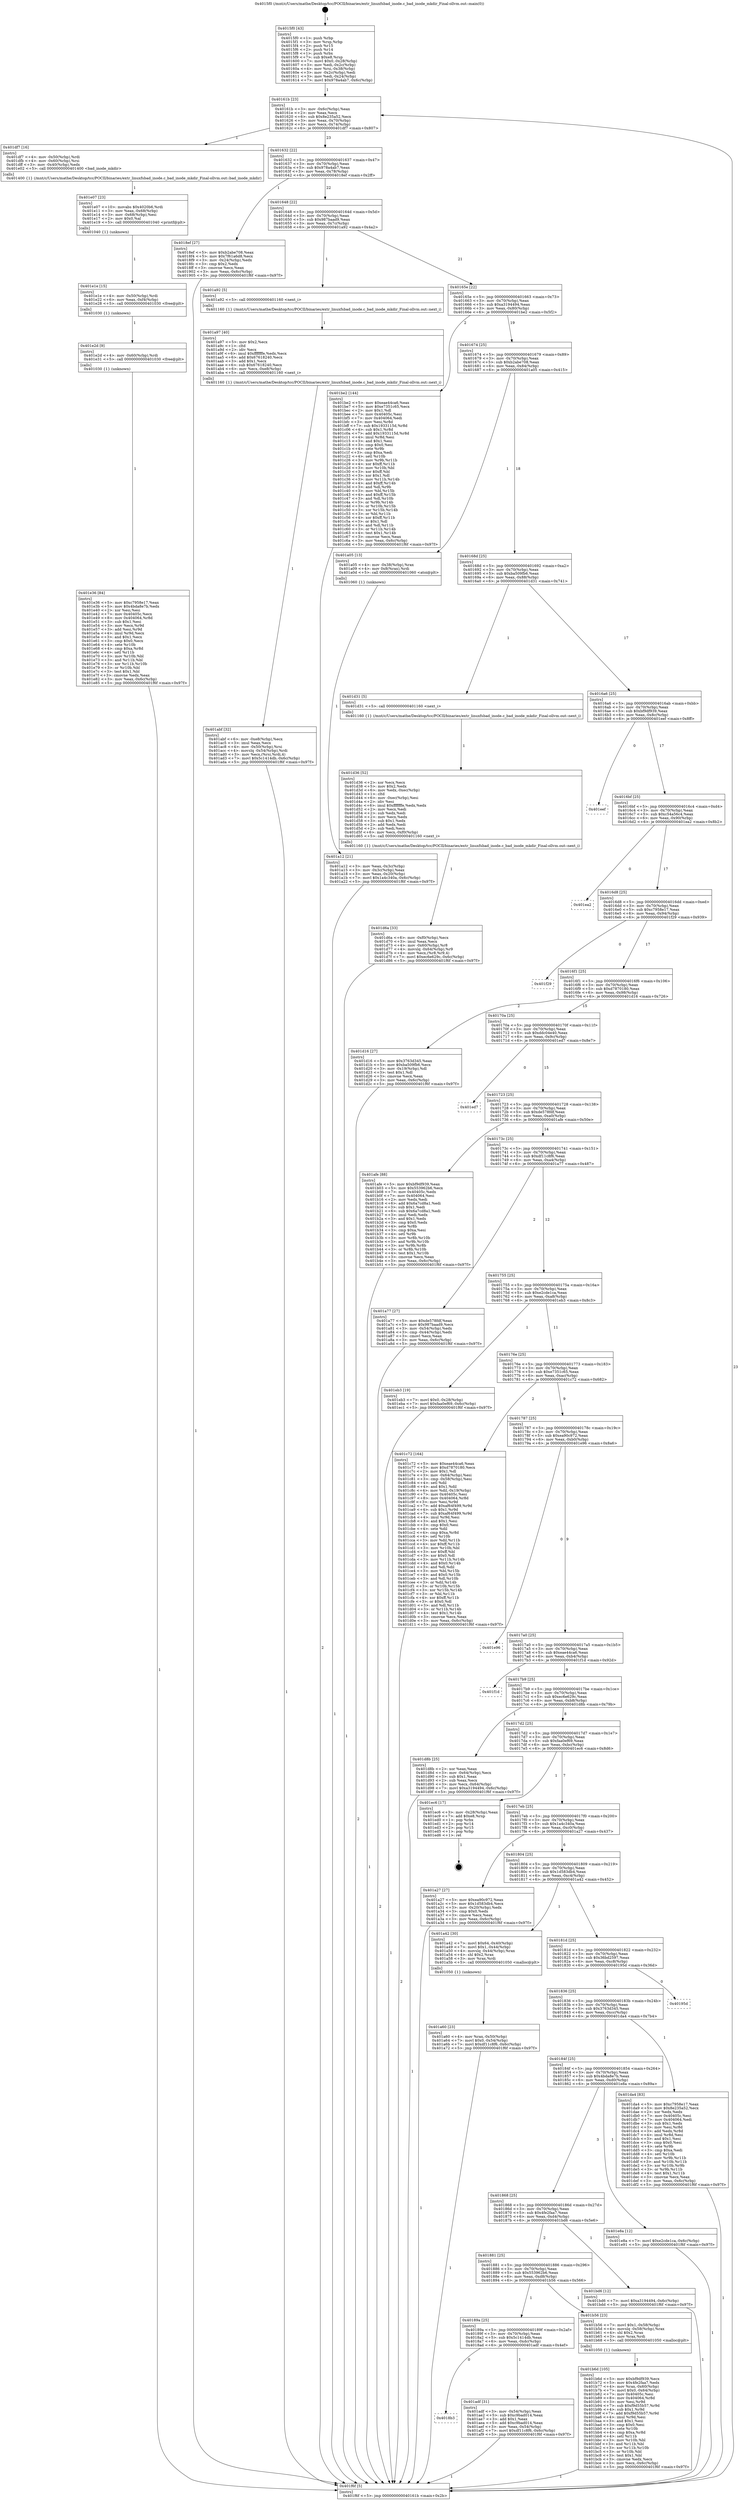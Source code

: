 digraph "0x4015f0" {
  label = "0x4015f0 (/mnt/c/Users/mathe/Desktop/tcc/POCII/binaries/extr_linuxfsbad_inode.c_bad_inode_mkdir_Final-ollvm.out::main(0))"
  labelloc = "t"
  node[shape=record]

  Entry [label="",width=0.3,height=0.3,shape=circle,fillcolor=black,style=filled]
  "0x40161b" [label="{
     0x40161b [23]\l
     | [instrs]\l
     &nbsp;&nbsp;0x40161b \<+3\>: mov -0x6c(%rbp),%eax\l
     &nbsp;&nbsp;0x40161e \<+2\>: mov %eax,%ecx\l
     &nbsp;&nbsp;0x401620 \<+6\>: sub $0x8e235a52,%ecx\l
     &nbsp;&nbsp;0x401626 \<+3\>: mov %eax,-0x70(%rbp)\l
     &nbsp;&nbsp;0x401629 \<+3\>: mov %ecx,-0x74(%rbp)\l
     &nbsp;&nbsp;0x40162c \<+6\>: je 0000000000401df7 \<main+0x807\>\l
  }"]
  "0x401df7" [label="{
     0x401df7 [16]\l
     | [instrs]\l
     &nbsp;&nbsp;0x401df7 \<+4\>: mov -0x50(%rbp),%rdi\l
     &nbsp;&nbsp;0x401dfb \<+4\>: mov -0x60(%rbp),%rsi\l
     &nbsp;&nbsp;0x401dff \<+3\>: mov -0x40(%rbp),%edx\l
     &nbsp;&nbsp;0x401e02 \<+5\>: call 0000000000401400 \<bad_inode_mkdir\>\l
     | [calls]\l
     &nbsp;&nbsp;0x401400 \{1\} (/mnt/c/Users/mathe/Desktop/tcc/POCII/binaries/extr_linuxfsbad_inode.c_bad_inode_mkdir_Final-ollvm.out::bad_inode_mkdir)\l
  }"]
  "0x401632" [label="{
     0x401632 [22]\l
     | [instrs]\l
     &nbsp;&nbsp;0x401632 \<+5\>: jmp 0000000000401637 \<main+0x47\>\l
     &nbsp;&nbsp;0x401637 \<+3\>: mov -0x70(%rbp),%eax\l
     &nbsp;&nbsp;0x40163a \<+5\>: sub $0x978a4ab7,%eax\l
     &nbsp;&nbsp;0x40163f \<+3\>: mov %eax,-0x78(%rbp)\l
     &nbsp;&nbsp;0x401642 \<+6\>: je 00000000004018ef \<main+0x2ff\>\l
  }"]
  Exit [label="",width=0.3,height=0.3,shape=circle,fillcolor=black,style=filled,peripheries=2]
  "0x4018ef" [label="{
     0x4018ef [27]\l
     | [instrs]\l
     &nbsp;&nbsp;0x4018ef \<+5\>: mov $0xb2abe708,%eax\l
     &nbsp;&nbsp;0x4018f4 \<+5\>: mov $0x7f61a6d8,%ecx\l
     &nbsp;&nbsp;0x4018f9 \<+3\>: mov -0x24(%rbp),%edx\l
     &nbsp;&nbsp;0x4018fc \<+3\>: cmp $0x2,%edx\l
     &nbsp;&nbsp;0x4018ff \<+3\>: cmovne %ecx,%eax\l
     &nbsp;&nbsp;0x401902 \<+3\>: mov %eax,-0x6c(%rbp)\l
     &nbsp;&nbsp;0x401905 \<+5\>: jmp 0000000000401f6f \<main+0x97f\>\l
  }"]
  "0x401648" [label="{
     0x401648 [22]\l
     | [instrs]\l
     &nbsp;&nbsp;0x401648 \<+5\>: jmp 000000000040164d \<main+0x5d\>\l
     &nbsp;&nbsp;0x40164d \<+3\>: mov -0x70(%rbp),%eax\l
     &nbsp;&nbsp;0x401650 \<+5\>: sub $0x987baad9,%eax\l
     &nbsp;&nbsp;0x401655 \<+3\>: mov %eax,-0x7c(%rbp)\l
     &nbsp;&nbsp;0x401658 \<+6\>: je 0000000000401a92 \<main+0x4a2\>\l
  }"]
  "0x401f6f" [label="{
     0x401f6f [5]\l
     | [instrs]\l
     &nbsp;&nbsp;0x401f6f \<+5\>: jmp 000000000040161b \<main+0x2b\>\l
  }"]
  "0x4015f0" [label="{
     0x4015f0 [43]\l
     | [instrs]\l
     &nbsp;&nbsp;0x4015f0 \<+1\>: push %rbp\l
     &nbsp;&nbsp;0x4015f1 \<+3\>: mov %rsp,%rbp\l
     &nbsp;&nbsp;0x4015f4 \<+2\>: push %r15\l
     &nbsp;&nbsp;0x4015f6 \<+2\>: push %r14\l
     &nbsp;&nbsp;0x4015f8 \<+1\>: push %rbx\l
     &nbsp;&nbsp;0x4015f9 \<+7\>: sub $0xe8,%rsp\l
     &nbsp;&nbsp;0x401600 \<+7\>: movl $0x0,-0x28(%rbp)\l
     &nbsp;&nbsp;0x401607 \<+3\>: mov %edi,-0x2c(%rbp)\l
     &nbsp;&nbsp;0x40160a \<+4\>: mov %rsi,-0x38(%rbp)\l
     &nbsp;&nbsp;0x40160e \<+3\>: mov -0x2c(%rbp),%edi\l
     &nbsp;&nbsp;0x401611 \<+3\>: mov %edi,-0x24(%rbp)\l
     &nbsp;&nbsp;0x401614 \<+7\>: movl $0x978a4ab7,-0x6c(%rbp)\l
  }"]
  "0x401e36" [label="{
     0x401e36 [84]\l
     | [instrs]\l
     &nbsp;&nbsp;0x401e36 \<+5\>: mov $0xc7958e17,%eax\l
     &nbsp;&nbsp;0x401e3b \<+5\>: mov $0x4bda8e7b,%edx\l
     &nbsp;&nbsp;0x401e40 \<+2\>: xor %esi,%esi\l
     &nbsp;&nbsp;0x401e42 \<+7\>: mov 0x40405c,%ecx\l
     &nbsp;&nbsp;0x401e49 \<+8\>: mov 0x404064,%r8d\l
     &nbsp;&nbsp;0x401e51 \<+3\>: sub $0x1,%esi\l
     &nbsp;&nbsp;0x401e54 \<+3\>: mov %ecx,%r9d\l
     &nbsp;&nbsp;0x401e57 \<+3\>: add %esi,%r9d\l
     &nbsp;&nbsp;0x401e5a \<+4\>: imul %r9d,%ecx\l
     &nbsp;&nbsp;0x401e5e \<+3\>: and $0x1,%ecx\l
     &nbsp;&nbsp;0x401e61 \<+3\>: cmp $0x0,%ecx\l
     &nbsp;&nbsp;0x401e64 \<+4\>: sete %r10b\l
     &nbsp;&nbsp;0x401e68 \<+4\>: cmp $0xa,%r8d\l
     &nbsp;&nbsp;0x401e6c \<+4\>: setl %r11b\l
     &nbsp;&nbsp;0x401e70 \<+3\>: mov %r10b,%bl\l
     &nbsp;&nbsp;0x401e73 \<+3\>: and %r11b,%bl\l
     &nbsp;&nbsp;0x401e76 \<+3\>: xor %r11b,%r10b\l
     &nbsp;&nbsp;0x401e79 \<+3\>: or %r10b,%bl\l
     &nbsp;&nbsp;0x401e7c \<+3\>: test $0x1,%bl\l
     &nbsp;&nbsp;0x401e7f \<+3\>: cmovne %edx,%eax\l
     &nbsp;&nbsp;0x401e82 \<+3\>: mov %eax,-0x6c(%rbp)\l
     &nbsp;&nbsp;0x401e85 \<+5\>: jmp 0000000000401f6f \<main+0x97f\>\l
  }"]
  "0x401a92" [label="{
     0x401a92 [5]\l
     | [instrs]\l
     &nbsp;&nbsp;0x401a92 \<+5\>: call 0000000000401160 \<next_i\>\l
     | [calls]\l
     &nbsp;&nbsp;0x401160 \{1\} (/mnt/c/Users/mathe/Desktop/tcc/POCII/binaries/extr_linuxfsbad_inode.c_bad_inode_mkdir_Final-ollvm.out::next_i)\l
  }"]
  "0x40165e" [label="{
     0x40165e [22]\l
     | [instrs]\l
     &nbsp;&nbsp;0x40165e \<+5\>: jmp 0000000000401663 \<main+0x73\>\l
     &nbsp;&nbsp;0x401663 \<+3\>: mov -0x70(%rbp),%eax\l
     &nbsp;&nbsp;0x401666 \<+5\>: sub $0xa3194494,%eax\l
     &nbsp;&nbsp;0x40166b \<+3\>: mov %eax,-0x80(%rbp)\l
     &nbsp;&nbsp;0x40166e \<+6\>: je 0000000000401be2 \<main+0x5f2\>\l
  }"]
  "0x401e2d" [label="{
     0x401e2d [9]\l
     | [instrs]\l
     &nbsp;&nbsp;0x401e2d \<+4\>: mov -0x60(%rbp),%rdi\l
     &nbsp;&nbsp;0x401e31 \<+5\>: call 0000000000401030 \<free@plt\>\l
     | [calls]\l
     &nbsp;&nbsp;0x401030 \{1\} (unknown)\l
  }"]
  "0x401be2" [label="{
     0x401be2 [144]\l
     | [instrs]\l
     &nbsp;&nbsp;0x401be2 \<+5\>: mov $0xeae44ca6,%eax\l
     &nbsp;&nbsp;0x401be7 \<+5\>: mov $0xe7351c65,%ecx\l
     &nbsp;&nbsp;0x401bec \<+2\>: mov $0x1,%dl\l
     &nbsp;&nbsp;0x401bee \<+7\>: mov 0x40405c,%esi\l
     &nbsp;&nbsp;0x401bf5 \<+7\>: mov 0x404064,%edi\l
     &nbsp;&nbsp;0x401bfc \<+3\>: mov %esi,%r8d\l
     &nbsp;&nbsp;0x401bff \<+7\>: sub $0x1933115d,%r8d\l
     &nbsp;&nbsp;0x401c06 \<+4\>: sub $0x1,%r8d\l
     &nbsp;&nbsp;0x401c0a \<+7\>: add $0x1933115d,%r8d\l
     &nbsp;&nbsp;0x401c11 \<+4\>: imul %r8d,%esi\l
     &nbsp;&nbsp;0x401c15 \<+3\>: and $0x1,%esi\l
     &nbsp;&nbsp;0x401c18 \<+3\>: cmp $0x0,%esi\l
     &nbsp;&nbsp;0x401c1b \<+4\>: sete %r9b\l
     &nbsp;&nbsp;0x401c1f \<+3\>: cmp $0xa,%edi\l
     &nbsp;&nbsp;0x401c22 \<+4\>: setl %r10b\l
     &nbsp;&nbsp;0x401c26 \<+3\>: mov %r9b,%r11b\l
     &nbsp;&nbsp;0x401c29 \<+4\>: xor $0xff,%r11b\l
     &nbsp;&nbsp;0x401c2d \<+3\>: mov %r10b,%bl\l
     &nbsp;&nbsp;0x401c30 \<+3\>: xor $0xff,%bl\l
     &nbsp;&nbsp;0x401c33 \<+3\>: xor $0x1,%dl\l
     &nbsp;&nbsp;0x401c36 \<+3\>: mov %r11b,%r14b\l
     &nbsp;&nbsp;0x401c39 \<+4\>: and $0xff,%r14b\l
     &nbsp;&nbsp;0x401c3d \<+3\>: and %dl,%r9b\l
     &nbsp;&nbsp;0x401c40 \<+3\>: mov %bl,%r15b\l
     &nbsp;&nbsp;0x401c43 \<+4\>: and $0xff,%r15b\l
     &nbsp;&nbsp;0x401c47 \<+3\>: and %dl,%r10b\l
     &nbsp;&nbsp;0x401c4a \<+3\>: or %r9b,%r14b\l
     &nbsp;&nbsp;0x401c4d \<+3\>: or %r10b,%r15b\l
     &nbsp;&nbsp;0x401c50 \<+3\>: xor %r15b,%r14b\l
     &nbsp;&nbsp;0x401c53 \<+3\>: or %bl,%r11b\l
     &nbsp;&nbsp;0x401c56 \<+4\>: xor $0xff,%r11b\l
     &nbsp;&nbsp;0x401c5a \<+3\>: or $0x1,%dl\l
     &nbsp;&nbsp;0x401c5d \<+3\>: and %dl,%r11b\l
     &nbsp;&nbsp;0x401c60 \<+3\>: or %r11b,%r14b\l
     &nbsp;&nbsp;0x401c63 \<+4\>: test $0x1,%r14b\l
     &nbsp;&nbsp;0x401c67 \<+3\>: cmovne %ecx,%eax\l
     &nbsp;&nbsp;0x401c6a \<+3\>: mov %eax,-0x6c(%rbp)\l
     &nbsp;&nbsp;0x401c6d \<+5\>: jmp 0000000000401f6f \<main+0x97f\>\l
  }"]
  "0x401674" [label="{
     0x401674 [25]\l
     | [instrs]\l
     &nbsp;&nbsp;0x401674 \<+5\>: jmp 0000000000401679 \<main+0x89\>\l
     &nbsp;&nbsp;0x401679 \<+3\>: mov -0x70(%rbp),%eax\l
     &nbsp;&nbsp;0x40167c \<+5\>: sub $0xb2abe708,%eax\l
     &nbsp;&nbsp;0x401681 \<+6\>: mov %eax,-0x84(%rbp)\l
     &nbsp;&nbsp;0x401687 \<+6\>: je 0000000000401a05 \<main+0x415\>\l
  }"]
  "0x401e1e" [label="{
     0x401e1e [15]\l
     | [instrs]\l
     &nbsp;&nbsp;0x401e1e \<+4\>: mov -0x50(%rbp),%rdi\l
     &nbsp;&nbsp;0x401e22 \<+6\>: mov %eax,-0xf4(%rbp)\l
     &nbsp;&nbsp;0x401e28 \<+5\>: call 0000000000401030 \<free@plt\>\l
     | [calls]\l
     &nbsp;&nbsp;0x401030 \{1\} (unknown)\l
  }"]
  "0x401a05" [label="{
     0x401a05 [13]\l
     | [instrs]\l
     &nbsp;&nbsp;0x401a05 \<+4\>: mov -0x38(%rbp),%rax\l
     &nbsp;&nbsp;0x401a09 \<+4\>: mov 0x8(%rax),%rdi\l
     &nbsp;&nbsp;0x401a0d \<+5\>: call 0000000000401060 \<atoi@plt\>\l
     | [calls]\l
     &nbsp;&nbsp;0x401060 \{1\} (unknown)\l
  }"]
  "0x40168d" [label="{
     0x40168d [25]\l
     | [instrs]\l
     &nbsp;&nbsp;0x40168d \<+5\>: jmp 0000000000401692 \<main+0xa2\>\l
     &nbsp;&nbsp;0x401692 \<+3\>: mov -0x70(%rbp),%eax\l
     &nbsp;&nbsp;0x401695 \<+5\>: sub $0xba509fb6,%eax\l
     &nbsp;&nbsp;0x40169a \<+6\>: mov %eax,-0x88(%rbp)\l
     &nbsp;&nbsp;0x4016a0 \<+6\>: je 0000000000401d31 \<main+0x741\>\l
  }"]
  "0x401a12" [label="{
     0x401a12 [21]\l
     | [instrs]\l
     &nbsp;&nbsp;0x401a12 \<+3\>: mov %eax,-0x3c(%rbp)\l
     &nbsp;&nbsp;0x401a15 \<+3\>: mov -0x3c(%rbp),%eax\l
     &nbsp;&nbsp;0x401a18 \<+3\>: mov %eax,-0x20(%rbp)\l
     &nbsp;&nbsp;0x401a1b \<+7\>: movl $0x1a4c340a,-0x6c(%rbp)\l
     &nbsp;&nbsp;0x401a22 \<+5\>: jmp 0000000000401f6f \<main+0x97f\>\l
  }"]
  "0x401e07" [label="{
     0x401e07 [23]\l
     | [instrs]\l
     &nbsp;&nbsp;0x401e07 \<+10\>: movabs $0x4020b6,%rdi\l
     &nbsp;&nbsp;0x401e11 \<+3\>: mov %eax,-0x68(%rbp)\l
     &nbsp;&nbsp;0x401e14 \<+3\>: mov -0x68(%rbp),%esi\l
     &nbsp;&nbsp;0x401e17 \<+2\>: mov $0x0,%al\l
     &nbsp;&nbsp;0x401e19 \<+5\>: call 0000000000401040 \<printf@plt\>\l
     | [calls]\l
     &nbsp;&nbsp;0x401040 \{1\} (unknown)\l
  }"]
  "0x401d31" [label="{
     0x401d31 [5]\l
     | [instrs]\l
     &nbsp;&nbsp;0x401d31 \<+5\>: call 0000000000401160 \<next_i\>\l
     | [calls]\l
     &nbsp;&nbsp;0x401160 \{1\} (/mnt/c/Users/mathe/Desktop/tcc/POCII/binaries/extr_linuxfsbad_inode.c_bad_inode_mkdir_Final-ollvm.out::next_i)\l
  }"]
  "0x4016a6" [label="{
     0x4016a6 [25]\l
     | [instrs]\l
     &nbsp;&nbsp;0x4016a6 \<+5\>: jmp 00000000004016ab \<main+0xbb\>\l
     &nbsp;&nbsp;0x4016ab \<+3\>: mov -0x70(%rbp),%eax\l
     &nbsp;&nbsp;0x4016ae \<+5\>: sub $0xbf9df939,%eax\l
     &nbsp;&nbsp;0x4016b3 \<+6\>: mov %eax,-0x8c(%rbp)\l
     &nbsp;&nbsp;0x4016b9 \<+6\>: je 0000000000401eef \<main+0x8ff\>\l
  }"]
  "0x401d6a" [label="{
     0x401d6a [33]\l
     | [instrs]\l
     &nbsp;&nbsp;0x401d6a \<+6\>: mov -0xf0(%rbp),%ecx\l
     &nbsp;&nbsp;0x401d70 \<+3\>: imul %eax,%ecx\l
     &nbsp;&nbsp;0x401d73 \<+4\>: mov -0x60(%rbp),%r8\l
     &nbsp;&nbsp;0x401d77 \<+4\>: movslq -0x64(%rbp),%r9\l
     &nbsp;&nbsp;0x401d7b \<+4\>: mov %ecx,(%r8,%r9,4)\l
     &nbsp;&nbsp;0x401d7f \<+7\>: movl $0xec6e629c,-0x6c(%rbp)\l
     &nbsp;&nbsp;0x401d86 \<+5\>: jmp 0000000000401f6f \<main+0x97f\>\l
  }"]
  "0x401eef" [label="{
     0x401eef\l
  }", style=dashed]
  "0x4016bf" [label="{
     0x4016bf [25]\l
     | [instrs]\l
     &nbsp;&nbsp;0x4016bf \<+5\>: jmp 00000000004016c4 \<main+0xd4\>\l
     &nbsp;&nbsp;0x4016c4 \<+3\>: mov -0x70(%rbp),%eax\l
     &nbsp;&nbsp;0x4016c7 \<+5\>: sub $0xc54a56c4,%eax\l
     &nbsp;&nbsp;0x4016cc \<+6\>: mov %eax,-0x90(%rbp)\l
     &nbsp;&nbsp;0x4016d2 \<+6\>: je 0000000000401ea2 \<main+0x8b2\>\l
  }"]
  "0x401d36" [label="{
     0x401d36 [52]\l
     | [instrs]\l
     &nbsp;&nbsp;0x401d36 \<+2\>: xor %ecx,%ecx\l
     &nbsp;&nbsp;0x401d38 \<+5\>: mov $0x2,%edx\l
     &nbsp;&nbsp;0x401d3d \<+6\>: mov %edx,-0xec(%rbp)\l
     &nbsp;&nbsp;0x401d43 \<+1\>: cltd\l
     &nbsp;&nbsp;0x401d44 \<+6\>: mov -0xec(%rbp),%esi\l
     &nbsp;&nbsp;0x401d4a \<+2\>: idiv %esi\l
     &nbsp;&nbsp;0x401d4c \<+6\>: imul $0xfffffffe,%edx,%edx\l
     &nbsp;&nbsp;0x401d52 \<+2\>: mov %ecx,%edi\l
     &nbsp;&nbsp;0x401d54 \<+2\>: sub %edx,%edi\l
     &nbsp;&nbsp;0x401d56 \<+2\>: mov %ecx,%edx\l
     &nbsp;&nbsp;0x401d58 \<+3\>: sub $0x1,%edx\l
     &nbsp;&nbsp;0x401d5b \<+2\>: add %edx,%edi\l
     &nbsp;&nbsp;0x401d5d \<+2\>: sub %edi,%ecx\l
     &nbsp;&nbsp;0x401d5f \<+6\>: mov %ecx,-0xf0(%rbp)\l
     &nbsp;&nbsp;0x401d65 \<+5\>: call 0000000000401160 \<next_i\>\l
     | [calls]\l
     &nbsp;&nbsp;0x401160 \{1\} (/mnt/c/Users/mathe/Desktop/tcc/POCII/binaries/extr_linuxfsbad_inode.c_bad_inode_mkdir_Final-ollvm.out::next_i)\l
  }"]
  "0x401ea2" [label="{
     0x401ea2\l
  }", style=dashed]
  "0x4016d8" [label="{
     0x4016d8 [25]\l
     | [instrs]\l
     &nbsp;&nbsp;0x4016d8 \<+5\>: jmp 00000000004016dd \<main+0xed\>\l
     &nbsp;&nbsp;0x4016dd \<+3\>: mov -0x70(%rbp),%eax\l
     &nbsp;&nbsp;0x4016e0 \<+5\>: sub $0xc7958e17,%eax\l
     &nbsp;&nbsp;0x4016e5 \<+6\>: mov %eax,-0x94(%rbp)\l
     &nbsp;&nbsp;0x4016eb \<+6\>: je 0000000000401f29 \<main+0x939\>\l
  }"]
  "0x401b6d" [label="{
     0x401b6d [105]\l
     | [instrs]\l
     &nbsp;&nbsp;0x401b6d \<+5\>: mov $0xbf9df939,%ecx\l
     &nbsp;&nbsp;0x401b72 \<+5\>: mov $0x4fe2faa7,%edx\l
     &nbsp;&nbsp;0x401b77 \<+4\>: mov %rax,-0x60(%rbp)\l
     &nbsp;&nbsp;0x401b7b \<+7\>: movl $0x0,-0x64(%rbp)\l
     &nbsp;&nbsp;0x401b82 \<+7\>: mov 0x40405c,%esi\l
     &nbsp;&nbsp;0x401b89 \<+8\>: mov 0x404064,%r8d\l
     &nbsp;&nbsp;0x401b91 \<+3\>: mov %esi,%r9d\l
     &nbsp;&nbsp;0x401b94 \<+7\>: sub $0xf9d55b57,%r9d\l
     &nbsp;&nbsp;0x401b9b \<+4\>: sub $0x1,%r9d\l
     &nbsp;&nbsp;0x401b9f \<+7\>: add $0xf9d55b57,%r9d\l
     &nbsp;&nbsp;0x401ba6 \<+4\>: imul %r9d,%esi\l
     &nbsp;&nbsp;0x401baa \<+3\>: and $0x1,%esi\l
     &nbsp;&nbsp;0x401bad \<+3\>: cmp $0x0,%esi\l
     &nbsp;&nbsp;0x401bb0 \<+4\>: sete %r10b\l
     &nbsp;&nbsp;0x401bb4 \<+4\>: cmp $0xa,%r8d\l
     &nbsp;&nbsp;0x401bb8 \<+4\>: setl %r11b\l
     &nbsp;&nbsp;0x401bbc \<+3\>: mov %r10b,%bl\l
     &nbsp;&nbsp;0x401bbf \<+3\>: and %r11b,%bl\l
     &nbsp;&nbsp;0x401bc2 \<+3\>: xor %r11b,%r10b\l
     &nbsp;&nbsp;0x401bc5 \<+3\>: or %r10b,%bl\l
     &nbsp;&nbsp;0x401bc8 \<+3\>: test $0x1,%bl\l
     &nbsp;&nbsp;0x401bcb \<+3\>: cmovne %edx,%ecx\l
     &nbsp;&nbsp;0x401bce \<+3\>: mov %ecx,-0x6c(%rbp)\l
     &nbsp;&nbsp;0x401bd1 \<+5\>: jmp 0000000000401f6f \<main+0x97f\>\l
  }"]
  "0x401f29" [label="{
     0x401f29\l
  }", style=dashed]
  "0x4016f1" [label="{
     0x4016f1 [25]\l
     | [instrs]\l
     &nbsp;&nbsp;0x4016f1 \<+5\>: jmp 00000000004016f6 \<main+0x106\>\l
     &nbsp;&nbsp;0x4016f6 \<+3\>: mov -0x70(%rbp),%eax\l
     &nbsp;&nbsp;0x4016f9 \<+5\>: sub $0xd7870180,%eax\l
     &nbsp;&nbsp;0x4016fe \<+6\>: mov %eax,-0x98(%rbp)\l
     &nbsp;&nbsp;0x401704 \<+6\>: je 0000000000401d16 \<main+0x726\>\l
  }"]
  "0x4018b3" [label="{
     0x4018b3\l
  }", style=dashed]
  "0x401d16" [label="{
     0x401d16 [27]\l
     | [instrs]\l
     &nbsp;&nbsp;0x401d16 \<+5\>: mov $0x3763d345,%eax\l
     &nbsp;&nbsp;0x401d1b \<+5\>: mov $0xba509fb6,%ecx\l
     &nbsp;&nbsp;0x401d20 \<+3\>: mov -0x19(%rbp),%dl\l
     &nbsp;&nbsp;0x401d23 \<+3\>: test $0x1,%dl\l
     &nbsp;&nbsp;0x401d26 \<+3\>: cmovne %ecx,%eax\l
     &nbsp;&nbsp;0x401d29 \<+3\>: mov %eax,-0x6c(%rbp)\l
     &nbsp;&nbsp;0x401d2c \<+5\>: jmp 0000000000401f6f \<main+0x97f\>\l
  }"]
  "0x40170a" [label="{
     0x40170a [25]\l
     | [instrs]\l
     &nbsp;&nbsp;0x40170a \<+5\>: jmp 000000000040170f \<main+0x11f\>\l
     &nbsp;&nbsp;0x40170f \<+3\>: mov -0x70(%rbp),%eax\l
     &nbsp;&nbsp;0x401712 \<+5\>: sub $0xddc04e40,%eax\l
     &nbsp;&nbsp;0x401717 \<+6\>: mov %eax,-0x9c(%rbp)\l
     &nbsp;&nbsp;0x40171d \<+6\>: je 0000000000401ed7 \<main+0x8e7\>\l
  }"]
  "0x401adf" [label="{
     0x401adf [31]\l
     | [instrs]\l
     &nbsp;&nbsp;0x401adf \<+3\>: mov -0x54(%rbp),%eax\l
     &nbsp;&nbsp;0x401ae2 \<+5\>: sub $0xc9bad014,%eax\l
     &nbsp;&nbsp;0x401ae7 \<+3\>: add $0x1,%eax\l
     &nbsp;&nbsp;0x401aea \<+5\>: add $0xc9bad014,%eax\l
     &nbsp;&nbsp;0x401aef \<+3\>: mov %eax,-0x54(%rbp)\l
     &nbsp;&nbsp;0x401af2 \<+7\>: movl $0xdf11c8f6,-0x6c(%rbp)\l
     &nbsp;&nbsp;0x401af9 \<+5\>: jmp 0000000000401f6f \<main+0x97f\>\l
  }"]
  "0x401ed7" [label="{
     0x401ed7\l
  }", style=dashed]
  "0x401723" [label="{
     0x401723 [25]\l
     | [instrs]\l
     &nbsp;&nbsp;0x401723 \<+5\>: jmp 0000000000401728 \<main+0x138\>\l
     &nbsp;&nbsp;0x401728 \<+3\>: mov -0x70(%rbp),%eax\l
     &nbsp;&nbsp;0x40172b \<+5\>: sub $0xde578fdf,%eax\l
     &nbsp;&nbsp;0x401730 \<+6\>: mov %eax,-0xa0(%rbp)\l
     &nbsp;&nbsp;0x401736 \<+6\>: je 0000000000401afe \<main+0x50e\>\l
  }"]
  "0x40189a" [label="{
     0x40189a [25]\l
     | [instrs]\l
     &nbsp;&nbsp;0x40189a \<+5\>: jmp 000000000040189f \<main+0x2af\>\l
     &nbsp;&nbsp;0x40189f \<+3\>: mov -0x70(%rbp),%eax\l
     &nbsp;&nbsp;0x4018a2 \<+5\>: sub $0x5c1414db,%eax\l
     &nbsp;&nbsp;0x4018a7 \<+6\>: mov %eax,-0xdc(%rbp)\l
     &nbsp;&nbsp;0x4018ad \<+6\>: je 0000000000401adf \<main+0x4ef\>\l
  }"]
  "0x401afe" [label="{
     0x401afe [88]\l
     | [instrs]\l
     &nbsp;&nbsp;0x401afe \<+5\>: mov $0xbf9df939,%eax\l
     &nbsp;&nbsp;0x401b03 \<+5\>: mov $0x553962b6,%ecx\l
     &nbsp;&nbsp;0x401b08 \<+7\>: mov 0x40405c,%edx\l
     &nbsp;&nbsp;0x401b0f \<+7\>: mov 0x404064,%esi\l
     &nbsp;&nbsp;0x401b16 \<+2\>: mov %edx,%edi\l
     &nbsp;&nbsp;0x401b18 \<+6\>: add $0x6a7cd8a1,%edi\l
     &nbsp;&nbsp;0x401b1e \<+3\>: sub $0x1,%edi\l
     &nbsp;&nbsp;0x401b21 \<+6\>: sub $0x6a7cd8a1,%edi\l
     &nbsp;&nbsp;0x401b27 \<+3\>: imul %edi,%edx\l
     &nbsp;&nbsp;0x401b2a \<+3\>: and $0x1,%edx\l
     &nbsp;&nbsp;0x401b2d \<+3\>: cmp $0x0,%edx\l
     &nbsp;&nbsp;0x401b30 \<+4\>: sete %r8b\l
     &nbsp;&nbsp;0x401b34 \<+3\>: cmp $0xa,%esi\l
     &nbsp;&nbsp;0x401b37 \<+4\>: setl %r9b\l
     &nbsp;&nbsp;0x401b3b \<+3\>: mov %r8b,%r10b\l
     &nbsp;&nbsp;0x401b3e \<+3\>: and %r9b,%r10b\l
     &nbsp;&nbsp;0x401b41 \<+3\>: xor %r9b,%r8b\l
     &nbsp;&nbsp;0x401b44 \<+3\>: or %r8b,%r10b\l
     &nbsp;&nbsp;0x401b47 \<+4\>: test $0x1,%r10b\l
     &nbsp;&nbsp;0x401b4b \<+3\>: cmovne %ecx,%eax\l
     &nbsp;&nbsp;0x401b4e \<+3\>: mov %eax,-0x6c(%rbp)\l
     &nbsp;&nbsp;0x401b51 \<+5\>: jmp 0000000000401f6f \<main+0x97f\>\l
  }"]
  "0x40173c" [label="{
     0x40173c [25]\l
     | [instrs]\l
     &nbsp;&nbsp;0x40173c \<+5\>: jmp 0000000000401741 \<main+0x151\>\l
     &nbsp;&nbsp;0x401741 \<+3\>: mov -0x70(%rbp),%eax\l
     &nbsp;&nbsp;0x401744 \<+5\>: sub $0xdf11c8f6,%eax\l
     &nbsp;&nbsp;0x401749 \<+6\>: mov %eax,-0xa4(%rbp)\l
     &nbsp;&nbsp;0x40174f \<+6\>: je 0000000000401a77 \<main+0x487\>\l
  }"]
  "0x401b56" [label="{
     0x401b56 [23]\l
     | [instrs]\l
     &nbsp;&nbsp;0x401b56 \<+7\>: movl $0x1,-0x58(%rbp)\l
     &nbsp;&nbsp;0x401b5d \<+4\>: movslq -0x58(%rbp),%rax\l
     &nbsp;&nbsp;0x401b61 \<+4\>: shl $0x2,%rax\l
     &nbsp;&nbsp;0x401b65 \<+3\>: mov %rax,%rdi\l
     &nbsp;&nbsp;0x401b68 \<+5\>: call 0000000000401050 \<malloc@plt\>\l
     | [calls]\l
     &nbsp;&nbsp;0x401050 \{1\} (unknown)\l
  }"]
  "0x401a77" [label="{
     0x401a77 [27]\l
     | [instrs]\l
     &nbsp;&nbsp;0x401a77 \<+5\>: mov $0xde578fdf,%eax\l
     &nbsp;&nbsp;0x401a7c \<+5\>: mov $0x987baad9,%ecx\l
     &nbsp;&nbsp;0x401a81 \<+3\>: mov -0x54(%rbp),%edx\l
     &nbsp;&nbsp;0x401a84 \<+3\>: cmp -0x44(%rbp),%edx\l
     &nbsp;&nbsp;0x401a87 \<+3\>: cmovl %ecx,%eax\l
     &nbsp;&nbsp;0x401a8a \<+3\>: mov %eax,-0x6c(%rbp)\l
     &nbsp;&nbsp;0x401a8d \<+5\>: jmp 0000000000401f6f \<main+0x97f\>\l
  }"]
  "0x401755" [label="{
     0x401755 [25]\l
     | [instrs]\l
     &nbsp;&nbsp;0x401755 \<+5\>: jmp 000000000040175a \<main+0x16a\>\l
     &nbsp;&nbsp;0x40175a \<+3\>: mov -0x70(%rbp),%eax\l
     &nbsp;&nbsp;0x40175d \<+5\>: sub $0xe2cde1ca,%eax\l
     &nbsp;&nbsp;0x401762 \<+6\>: mov %eax,-0xa8(%rbp)\l
     &nbsp;&nbsp;0x401768 \<+6\>: je 0000000000401eb3 \<main+0x8c3\>\l
  }"]
  "0x401881" [label="{
     0x401881 [25]\l
     | [instrs]\l
     &nbsp;&nbsp;0x401881 \<+5\>: jmp 0000000000401886 \<main+0x296\>\l
     &nbsp;&nbsp;0x401886 \<+3\>: mov -0x70(%rbp),%eax\l
     &nbsp;&nbsp;0x401889 \<+5\>: sub $0x553962b6,%eax\l
     &nbsp;&nbsp;0x40188e \<+6\>: mov %eax,-0xd8(%rbp)\l
     &nbsp;&nbsp;0x401894 \<+6\>: je 0000000000401b56 \<main+0x566\>\l
  }"]
  "0x401eb3" [label="{
     0x401eb3 [19]\l
     | [instrs]\l
     &nbsp;&nbsp;0x401eb3 \<+7\>: movl $0x0,-0x28(%rbp)\l
     &nbsp;&nbsp;0x401eba \<+7\>: movl $0xfaa0ef69,-0x6c(%rbp)\l
     &nbsp;&nbsp;0x401ec1 \<+5\>: jmp 0000000000401f6f \<main+0x97f\>\l
  }"]
  "0x40176e" [label="{
     0x40176e [25]\l
     | [instrs]\l
     &nbsp;&nbsp;0x40176e \<+5\>: jmp 0000000000401773 \<main+0x183\>\l
     &nbsp;&nbsp;0x401773 \<+3\>: mov -0x70(%rbp),%eax\l
     &nbsp;&nbsp;0x401776 \<+5\>: sub $0xe7351c65,%eax\l
     &nbsp;&nbsp;0x40177b \<+6\>: mov %eax,-0xac(%rbp)\l
     &nbsp;&nbsp;0x401781 \<+6\>: je 0000000000401c72 \<main+0x682\>\l
  }"]
  "0x401bd6" [label="{
     0x401bd6 [12]\l
     | [instrs]\l
     &nbsp;&nbsp;0x401bd6 \<+7\>: movl $0xa3194494,-0x6c(%rbp)\l
     &nbsp;&nbsp;0x401bdd \<+5\>: jmp 0000000000401f6f \<main+0x97f\>\l
  }"]
  "0x401c72" [label="{
     0x401c72 [164]\l
     | [instrs]\l
     &nbsp;&nbsp;0x401c72 \<+5\>: mov $0xeae44ca6,%eax\l
     &nbsp;&nbsp;0x401c77 \<+5\>: mov $0xd7870180,%ecx\l
     &nbsp;&nbsp;0x401c7c \<+2\>: mov $0x1,%dl\l
     &nbsp;&nbsp;0x401c7e \<+3\>: mov -0x64(%rbp),%esi\l
     &nbsp;&nbsp;0x401c81 \<+3\>: cmp -0x58(%rbp),%esi\l
     &nbsp;&nbsp;0x401c84 \<+4\>: setl %dil\l
     &nbsp;&nbsp;0x401c88 \<+4\>: and $0x1,%dil\l
     &nbsp;&nbsp;0x401c8c \<+4\>: mov %dil,-0x19(%rbp)\l
     &nbsp;&nbsp;0x401c90 \<+7\>: mov 0x40405c,%esi\l
     &nbsp;&nbsp;0x401c97 \<+8\>: mov 0x404064,%r8d\l
     &nbsp;&nbsp;0x401c9f \<+3\>: mov %esi,%r9d\l
     &nbsp;&nbsp;0x401ca2 \<+7\>: add $0xaf64f499,%r9d\l
     &nbsp;&nbsp;0x401ca9 \<+4\>: sub $0x1,%r9d\l
     &nbsp;&nbsp;0x401cad \<+7\>: sub $0xaf64f499,%r9d\l
     &nbsp;&nbsp;0x401cb4 \<+4\>: imul %r9d,%esi\l
     &nbsp;&nbsp;0x401cb8 \<+3\>: and $0x1,%esi\l
     &nbsp;&nbsp;0x401cbb \<+3\>: cmp $0x0,%esi\l
     &nbsp;&nbsp;0x401cbe \<+4\>: sete %dil\l
     &nbsp;&nbsp;0x401cc2 \<+4\>: cmp $0xa,%r8d\l
     &nbsp;&nbsp;0x401cc6 \<+4\>: setl %r10b\l
     &nbsp;&nbsp;0x401cca \<+3\>: mov %dil,%r11b\l
     &nbsp;&nbsp;0x401ccd \<+4\>: xor $0xff,%r11b\l
     &nbsp;&nbsp;0x401cd1 \<+3\>: mov %r10b,%bl\l
     &nbsp;&nbsp;0x401cd4 \<+3\>: xor $0xff,%bl\l
     &nbsp;&nbsp;0x401cd7 \<+3\>: xor $0x0,%dl\l
     &nbsp;&nbsp;0x401cda \<+3\>: mov %r11b,%r14b\l
     &nbsp;&nbsp;0x401cdd \<+4\>: and $0x0,%r14b\l
     &nbsp;&nbsp;0x401ce1 \<+3\>: and %dl,%dil\l
     &nbsp;&nbsp;0x401ce4 \<+3\>: mov %bl,%r15b\l
     &nbsp;&nbsp;0x401ce7 \<+4\>: and $0x0,%r15b\l
     &nbsp;&nbsp;0x401ceb \<+3\>: and %dl,%r10b\l
     &nbsp;&nbsp;0x401cee \<+3\>: or %dil,%r14b\l
     &nbsp;&nbsp;0x401cf1 \<+3\>: or %r10b,%r15b\l
     &nbsp;&nbsp;0x401cf4 \<+3\>: xor %r15b,%r14b\l
     &nbsp;&nbsp;0x401cf7 \<+3\>: or %bl,%r11b\l
     &nbsp;&nbsp;0x401cfa \<+4\>: xor $0xff,%r11b\l
     &nbsp;&nbsp;0x401cfe \<+3\>: or $0x0,%dl\l
     &nbsp;&nbsp;0x401d01 \<+3\>: and %dl,%r11b\l
     &nbsp;&nbsp;0x401d04 \<+3\>: or %r11b,%r14b\l
     &nbsp;&nbsp;0x401d07 \<+4\>: test $0x1,%r14b\l
     &nbsp;&nbsp;0x401d0b \<+3\>: cmovne %ecx,%eax\l
     &nbsp;&nbsp;0x401d0e \<+3\>: mov %eax,-0x6c(%rbp)\l
     &nbsp;&nbsp;0x401d11 \<+5\>: jmp 0000000000401f6f \<main+0x97f\>\l
  }"]
  "0x401787" [label="{
     0x401787 [25]\l
     | [instrs]\l
     &nbsp;&nbsp;0x401787 \<+5\>: jmp 000000000040178c \<main+0x19c\>\l
     &nbsp;&nbsp;0x40178c \<+3\>: mov -0x70(%rbp),%eax\l
     &nbsp;&nbsp;0x40178f \<+5\>: sub $0xea90c972,%eax\l
     &nbsp;&nbsp;0x401794 \<+6\>: mov %eax,-0xb0(%rbp)\l
     &nbsp;&nbsp;0x40179a \<+6\>: je 0000000000401e96 \<main+0x8a6\>\l
  }"]
  "0x401868" [label="{
     0x401868 [25]\l
     | [instrs]\l
     &nbsp;&nbsp;0x401868 \<+5\>: jmp 000000000040186d \<main+0x27d\>\l
     &nbsp;&nbsp;0x40186d \<+3\>: mov -0x70(%rbp),%eax\l
     &nbsp;&nbsp;0x401870 \<+5\>: sub $0x4fe2faa7,%eax\l
     &nbsp;&nbsp;0x401875 \<+6\>: mov %eax,-0xd4(%rbp)\l
     &nbsp;&nbsp;0x40187b \<+6\>: je 0000000000401bd6 \<main+0x5e6\>\l
  }"]
  "0x401e96" [label="{
     0x401e96\l
  }", style=dashed]
  "0x4017a0" [label="{
     0x4017a0 [25]\l
     | [instrs]\l
     &nbsp;&nbsp;0x4017a0 \<+5\>: jmp 00000000004017a5 \<main+0x1b5\>\l
     &nbsp;&nbsp;0x4017a5 \<+3\>: mov -0x70(%rbp),%eax\l
     &nbsp;&nbsp;0x4017a8 \<+5\>: sub $0xeae44ca6,%eax\l
     &nbsp;&nbsp;0x4017ad \<+6\>: mov %eax,-0xb4(%rbp)\l
     &nbsp;&nbsp;0x4017b3 \<+6\>: je 0000000000401f1d \<main+0x92d\>\l
  }"]
  "0x401e8a" [label="{
     0x401e8a [12]\l
     | [instrs]\l
     &nbsp;&nbsp;0x401e8a \<+7\>: movl $0xe2cde1ca,-0x6c(%rbp)\l
     &nbsp;&nbsp;0x401e91 \<+5\>: jmp 0000000000401f6f \<main+0x97f\>\l
  }"]
  "0x401f1d" [label="{
     0x401f1d\l
  }", style=dashed]
  "0x4017b9" [label="{
     0x4017b9 [25]\l
     | [instrs]\l
     &nbsp;&nbsp;0x4017b9 \<+5\>: jmp 00000000004017be \<main+0x1ce\>\l
     &nbsp;&nbsp;0x4017be \<+3\>: mov -0x70(%rbp),%eax\l
     &nbsp;&nbsp;0x4017c1 \<+5\>: sub $0xec6e629c,%eax\l
     &nbsp;&nbsp;0x4017c6 \<+6\>: mov %eax,-0xb8(%rbp)\l
     &nbsp;&nbsp;0x4017cc \<+6\>: je 0000000000401d8b \<main+0x79b\>\l
  }"]
  "0x40184f" [label="{
     0x40184f [25]\l
     | [instrs]\l
     &nbsp;&nbsp;0x40184f \<+5\>: jmp 0000000000401854 \<main+0x264\>\l
     &nbsp;&nbsp;0x401854 \<+3\>: mov -0x70(%rbp),%eax\l
     &nbsp;&nbsp;0x401857 \<+5\>: sub $0x4bda8e7b,%eax\l
     &nbsp;&nbsp;0x40185c \<+6\>: mov %eax,-0xd0(%rbp)\l
     &nbsp;&nbsp;0x401862 \<+6\>: je 0000000000401e8a \<main+0x89a\>\l
  }"]
  "0x401d8b" [label="{
     0x401d8b [25]\l
     | [instrs]\l
     &nbsp;&nbsp;0x401d8b \<+2\>: xor %eax,%eax\l
     &nbsp;&nbsp;0x401d8d \<+3\>: mov -0x64(%rbp),%ecx\l
     &nbsp;&nbsp;0x401d90 \<+3\>: sub $0x1,%eax\l
     &nbsp;&nbsp;0x401d93 \<+2\>: sub %eax,%ecx\l
     &nbsp;&nbsp;0x401d95 \<+3\>: mov %ecx,-0x64(%rbp)\l
     &nbsp;&nbsp;0x401d98 \<+7\>: movl $0xa3194494,-0x6c(%rbp)\l
     &nbsp;&nbsp;0x401d9f \<+5\>: jmp 0000000000401f6f \<main+0x97f\>\l
  }"]
  "0x4017d2" [label="{
     0x4017d2 [25]\l
     | [instrs]\l
     &nbsp;&nbsp;0x4017d2 \<+5\>: jmp 00000000004017d7 \<main+0x1e7\>\l
     &nbsp;&nbsp;0x4017d7 \<+3\>: mov -0x70(%rbp),%eax\l
     &nbsp;&nbsp;0x4017da \<+5\>: sub $0xfaa0ef69,%eax\l
     &nbsp;&nbsp;0x4017df \<+6\>: mov %eax,-0xbc(%rbp)\l
     &nbsp;&nbsp;0x4017e5 \<+6\>: je 0000000000401ec6 \<main+0x8d6\>\l
  }"]
  "0x401da4" [label="{
     0x401da4 [83]\l
     | [instrs]\l
     &nbsp;&nbsp;0x401da4 \<+5\>: mov $0xc7958e17,%eax\l
     &nbsp;&nbsp;0x401da9 \<+5\>: mov $0x8e235a52,%ecx\l
     &nbsp;&nbsp;0x401dae \<+2\>: xor %edx,%edx\l
     &nbsp;&nbsp;0x401db0 \<+7\>: mov 0x40405c,%esi\l
     &nbsp;&nbsp;0x401db7 \<+7\>: mov 0x404064,%edi\l
     &nbsp;&nbsp;0x401dbe \<+3\>: sub $0x1,%edx\l
     &nbsp;&nbsp;0x401dc1 \<+3\>: mov %esi,%r8d\l
     &nbsp;&nbsp;0x401dc4 \<+3\>: add %edx,%r8d\l
     &nbsp;&nbsp;0x401dc7 \<+4\>: imul %r8d,%esi\l
     &nbsp;&nbsp;0x401dcb \<+3\>: and $0x1,%esi\l
     &nbsp;&nbsp;0x401dce \<+3\>: cmp $0x0,%esi\l
     &nbsp;&nbsp;0x401dd1 \<+4\>: sete %r9b\l
     &nbsp;&nbsp;0x401dd5 \<+3\>: cmp $0xa,%edi\l
     &nbsp;&nbsp;0x401dd8 \<+4\>: setl %r10b\l
     &nbsp;&nbsp;0x401ddc \<+3\>: mov %r9b,%r11b\l
     &nbsp;&nbsp;0x401ddf \<+3\>: and %r10b,%r11b\l
     &nbsp;&nbsp;0x401de2 \<+3\>: xor %r10b,%r9b\l
     &nbsp;&nbsp;0x401de5 \<+3\>: or %r9b,%r11b\l
     &nbsp;&nbsp;0x401de8 \<+4\>: test $0x1,%r11b\l
     &nbsp;&nbsp;0x401dec \<+3\>: cmovne %ecx,%eax\l
     &nbsp;&nbsp;0x401def \<+3\>: mov %eax,-0x6c(%rbp)\l
     &nbsp;&nbsp;0x401df2 \<+5\>: jmp 0000000000401f6f \<main+0x97f\>\l
  }"]
  "0x401ec6" [label="{
     0x401ec6 [17]\l
     | [instrs]\l
     &nbsp;&nbsp;0x401ec6 \<+3\>: mov -0x28(%rbp),%eax\l
     &nbsp;&nbsp;0x401ec9 \<+7\>: add $0xe8,%rsp\l
     &nbsp;&nbsp;0x401ed0 \<+1\>: pop %rbx\l
     &nbsp;&nbsp;0x401ed1 \<+2\>: pop %r14\l
     &nbsp;&nbsp;0x401ed3 \<+2\>: pop %r15\l
     &nbsp;&nbsp;0x401ed5 \<+1\>: pop %rbp\l
     &nbsp;&nbsp;0x401ed6 \<+1\>: ret\l
  }"]
  "0x4017eb" [label="{
     0x4017eb [25]\l
     | [instrs]\l
     &nbsp;&nbsp;0x4017eb \<+5\>: jmp 00000000004017f0 \<main+0x200\>\l
     &nbsp;&nbsp;0x4017f0 \<+3\>: mov -0x70(%rbp),%eax\l
     &nbsp;&nbsp;0x4017f3 \<+5\>: sub $0x1a4c340a,%eax\l
     &nbsp;&nbsp;0x4017f8 \<+6\>: mov %eax,-0xc0(%rbp)\l
     &nbsp;&nbsp;0x4017fe \<+6\>: je 0000000000401a27 \<main+0x437\>\l
  }"]
  "0x401836" [label="{
     0x401836 [25]\l
     | [instrs]\l
     &nbsp;&nbsp;0x401836 \<+5\>: jmp 000000000040183b \<main+0x24b\>\l
     &nbsp;&nbsp;0x40183b \<+3\>: mov -0x70(%rbp),%eax\l
     &nbsp;&nbsp;0x40183e \<+5\>: sub $0x3763d345,%eax\l
     &nbsp;&nbsp;0x401843 \<+6\>: mov %eax,-0xcc(%rbp)\l
     &nbsp;&nbsp;0x401849 \<+6\>: je 0000000000401da4 \<main+0x7b4\>\l
  }"]
  "0x401a27" [label="{
     0x401a27 [27]\l
     | [instrs]\l
     &nbsp;&nbsp;0x401a27 \<+5\>: mov $0xea90c972,%eax\l
     &nbsp;&nbsp;0x401a2c \<+5\>: mov $0x1d583db4,%ecx\l
     &nbsp;&nbsp;0x401a31 \<+3\>: mov -0x20(%rbp),%edx\l
     &nbsp;&nbsp;0x401a34 \<+3\>: cmp $0x0,%edx\l
     &nbsp;&nbsp;0x401a37 \<+3\>: cmove %ecx,%eax\l
     &nbsp;&nbsp;0x401a3a \<+3\>: mov %eax,-0x6c(%rbp)\l
     &nbsp;&nbsp;0x401a3d \<+5\>: jmp 0000000000401f6f \<main+0x97f\>\l
  }"]
  "0x401804" [label="{
     0x401804 [25]\l
     | [instrs]\l
     &nbsp;&nbsp;0x401804 \<+5\>: jmp 0000000000401809 \<main+0x219\>\l
     &nbsp;&nbsp;0x401809 \<+3\>: mov -0x70(%rbp),%eax\l
     &nbsp;&nbsp;0x40180c \<+5\>: sub $0x1d583db4,%eax\l
     &nbsp;&nbsp;0x401811 \<+6\>: mov %eax,-0xc4(%rbp)\l
     &nbsp;&nbsp;0x401817 \<+6\>: je 0000000000401a42 \<main+0x452\>\l
  }"]
  "0x40195d" [label="{
     0x40195d\l
  }", style=dashed]
  "0x401a42" [label="{
     0x401a42 [30]\l
     | [instrs]\l
     &nbsp;&nbsp;0x401a42 \<+7\>: movl $0x64,-0x40(%rbp)\l
     &nbsp;&nbsp;0x401a49 \<+7\>: movl $0x1,-0x44(%rbp)\l
     &nbsp;&nbsp;0x401a50 \<+4\>: movslq -0x44(%rbp),%rax\l
     &nbsp;&nbsp;0x401a54 \<+4\>: shl $0x2,%rax\l
     &nbsp;&nbsp;0x401a58 \<+3\>: mov %rax,%rdi\l
     &nbsp;&nbsp;0x401a5b \<+5\>: call 0000000000401050 \<malloc@plt\>\l
     | [calls]\l
     &nbsp;&nbsp;0x401050 \{1\} (unknown)\l
  }"]
  "0x40181d" [label="{
     0x40181d [25]\l
     | [instrs]\l
     &nbsp;&nbsp;0x40181d \<+5\>: jmp 0000000000401822 \<main+0x232\>\l
     &nbsp;&nbsp;0x401822 \<+3\>: mov -0x70(%rbp),%eax\l
     &nbsp;&nbsp;0x401825 \<+5\>: sub $0x36bd2597,%eax\l
     &nbsp;&nbsp;0x40182a \<+6\>: mov %eax,-0xc8(%rbp)\l
     &nbsp;&nbsp;0x401830 \<+6\>: je 000000000040195d \<main+0x36d\>\l
  }"]
  "0x401a60" [label="{
     0x401a60 [23]\l
     | [instrs]\l
     &nbsp;&nbsp;0x401a60 \<+4\>: mov %rax,-0x50(%rbp)\l
     &nbsp;&nbsp;0x401a64 \<+7\>: movl $0x0,-0x54(%rbp)\l
     &nbsp;&nbsp;0x401a6b \<+7\>: movl $0xdf11c8f6,-0x6c(%rbp)\l
     &nbsp;&nbsp;0x401a72 \<+5\>: jmp 0000000000401f6f \<main+0x97f\>\l
  }"]
  "0x401a97" [label="{
     0x401a97 [40]\l
     | [instrs]\l
     &nbsp;&nbsp;0x401a97 \<+5\>: mov $0x2,%ecx\l
     &nbsp;&nbsp;0x401a9c \<+1\>: cltd\l
     &nbsp;&nbsp;0x401a9d \<+2\>: idiv %ecx\l
     &nbsp;&nbsp;0x401a9f \<+6\>: imul $0xfffffffe,%edx,%ecx\l
     &nbsp;&nbsp;0x401aa5 \<+6\>: add $0x67618240,%ecx\l
     &nbsp;&nbsp;0x401aab \<+3\>: add $0x1,%ecx\l
     &nbsp;&nbsp;0x401aae \<+6\>: sub $0x67618240,%ecx\l
     &nbsp;&nbsp;0x401ab4 \<+6\>: mov %ecx,-0xe8(%rbp)\l
     &nbsp;&nbsp;0x401aba \<+5\>: call 0000000000401160 \<next_i\>\l
     | [calls]\l
     &nbsp;&nbsp;0x401160 \{1\} (/mnt/c/Users/mathe/Desktop/tcc/POCII/binaries/extr_linuxfsbad_inode.c_bad_inode_mkdir_Final-ollvm.out::next_i)\l
  }"]
  "0x401abf" [label="{
     0x401abf [32]\l
     | [instrs]\l
     &nbsp;&nbsp;0x401abf \<+6\>: mov -0xe8(%rbp),%ecx\l
     &nbsp;&nbsp;0x401ac5 \<+3\>: imul %eax,%ecx\l
     &nbsp;&nbsp;0x401ac8 \<+4\>: mov -0x50(%rbp),%rsi\l
     &nbsp;&nbsp;0x401acc \<+4\>: movslq -0x54(%rbp),%rdi\l
     &nbsp;&nbsp;0x401ad0 \<+3\>: mov %ecx,(%rsi,%rdi,4)\l
     &nbsp;&nbsp;0x401ad3 \<+7\>: movl $0x5c1414db,-0x6c(%rbp)\l
     &nbsp;&nbsp;0x401ada \<+5\>: jmp 0000000000401f6f \<main+0x97f\>\l
  }"]
  Entry -> "0x4015f0" [label=" 1"]
  "0x40161b" -> "0x401df7" [label=" 1"]
  "0x40161b" -> "0x401632" [label=" 23"]
  "0x401ec6" -> Exit [label=" 1"]
  "0x401632" -> "0x4018ef" [label=" 1"]
  "0x401632" -> "0x401648" [label=" 22"]
  "0x4018ef" -> "0x401f6f" [label=" 1"]
  "0x4015f0" -> "0x40161b" [label=" 1"]
  "0x401f6f" -> "0x40161b" [label=" 23"]
  "0x401eb3" -> "0x401f6f" [label=" 1"]
  "0x401648" -> "0x401a92" [label=" 1"]
  "0x401648" -> "0x40165e" [label=" 21"]
  "0x401e8a" -> "0x401f6f" [label=" 1"]
  "0x40165e" -> "0x401be2" [label=" 2"]
  "0x40165e" -> "0x401674" [label=" 19"]
  "0x401e36" -> "0x401f6f" [label=" 1"]
  "0x401674" -> "0x401a05" [label=" 1"]
  "0x401674" -> "0x40168d" [label=" 18"]
  "0x401a05" -> "0x401a12" [label=" 1"]
  "0x401a12" -> "0x401f6f" [label=" 1"]
  "0x401e2d" -> "0x401e36" [label=" 1"]
  "0x40168d" -> "0x401d31" [label=" 1"]
  "0x40168d" -> "0x4016a6" [label=" 17"]
  "0x401e1e" -> "0x401e2d" [label=" 1"]
  "0x4016a6" -> "0x401eef" [label=" 0"]
  "0x4016a6" -> "0x4016bf" [label=" 17"]
  "0x401e07" -> "0x401e1e" [label=" 1"]
  "0x4016bf" -> "0x401ea2" [label=" 0"]
  "0x4016bf" -> "0x4016d8" [label=" 17"]
  "0x401df7" -> "0x401e07" [label=" 1"]
  "0x4016d8" -> "0x401f29" [label=" 0"]
  "0x4016d8" -> "0x4016f1" [label=" 17"]
  "0x401da4" -> "0x401f6f" [label=" 1"]
  "0x4016f1" -> "0x401d16" [label=" 2"]
  "0x4016f1" -> "0x40170a" [label=" 15"]
  "0x401d8b" -> "0x401f6f" [label=" 1"]
  "0x40170a" -> "0x401ed7" [label=" 0"]
  "0x40170a" -> "0x401723" [label=" 15"]
  "0x401d6a" -> "0x401f6f" [label=" 1"]
  "0x401723" -> "0x401afe" [label=" 1"]
  "0x401723" -> "0x40173c" [label=" 14"]
  "0x401d31" -> "0x401d36" [label=" 1"]
  "0x40173c" -> "0x401a77" [label=" 2"]
  "0x40173c" -> "0x401755" [label=" 12"]
  "0x401d16" -> "0x401f6f" [label=" 2"]
  "0x401755" -> "0x401eb3" [label=" 1"]
  "0x401755" -> "0x40176e" [label=" 11"]
  "0x401be2" -> "0x401f6f" [label=" 2"]
  "0x40176e" -> "0x401c72" [label=" 2"]
  "0x40176e" -> "0x401787" [label=" 9"]
  "0x401bd6" -> "0x401f6f" [label=" 1"]
  "0x401787" -> "0x401e96" [label=" 0"]
  "0x401787" -> "0x4017a0" [label=" 9"]
  "0x401b56" -> "0x401b6d" [label=" 1"]
  "0x4017a0" -> "0x401f1d" [label=" 0"]
  "0x4017a0" -> "0x4017b9" [label=" 9"]
  "0x401afe" -> "0x401f6f" [label=" 1"]
  "0x4017b9" -> "0x401d8b" [label=" 1"]
  "0x4017b9" -> "0x4017d2" [label=" 8"]
  "0x40189a" -> "0x4018b3" [label=" 0"]
  "0x4017d2" -> "0x401ec6" [label=" 1"]
  "0x4017d2" -> "0x4017eb" [label=" 7"]
  "0x40189a" -> "0x401adf" [label=" 1"]
  "0x4017eb" -> "0x401a27" [label=" 1"]
  "0x4017eb" -> "0x401804" [label=" 6"]
  "0x401a27" -> "0x401f6f" [label=" 1"]
  "0x401881" -> "0x40189a" [label=" 1"]
  "0x401804" -> "0x401a42" [label=" 1"]
  "0x401804" -> "0x40181d" [label=" 5"]
  "0x401a42" -> "0x401a60" [label=" 1"]
  "0x401a60" -> "0x401f6f" [label=" 1"]
  "0x401a77" -> "0x401f6f" [label=" 2"]
  "0x401a92" -> "0x401a97" [label=" 1"]
  "0x401a97" -> "0x401abf" [label=" 1"]
  "0x401abf" -> "0x401f6f" [label=" 1"]
  "0x401881" -> "0x401b56" [label=" 1"]
  "0x40181d" -> "0x40195d" [label=" 0"]
  "0x40181d" -> "0x401836" [label=" 5"]
  "0x401d36" -> "0x401d6a" [label=" 1"]
  "0x401836" -> "0x401da4" [label=" 1"]
  "0x401836" -> "0x40184f" [label=" 4"]
  "0x401adf" -> "0x401f6f" [label=" 1"]
  "0x40184f" -> "0x401e8a" [label=" 1"]
  "0x40184f" -> "0x401868" [label=" 3"]
  "0x401b6d" -> "0x401f6f" [label=" 1"]
  "0x401868" -> "0x401bd6" [label=" 1"]
  "0x401868" -> "0x401881" [label=" 2"]
  "0x401c72" -> "0x401f6f" [label=" 2"]
}
